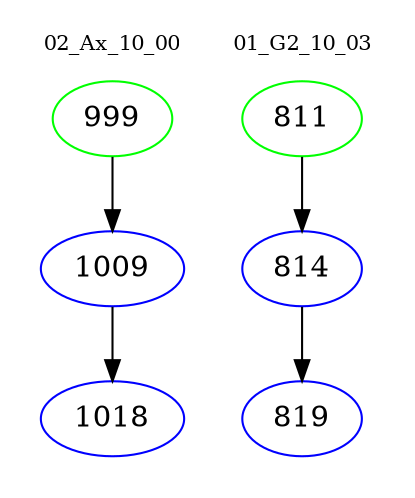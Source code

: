 digraph{
subgraph cluster_0 {
color = white
label = "02_Ax_10_00";
fontsize=10;
T0_999 [label="999", color="green"]
T0_999 -> T0_1009 [color="black"]
T0_1009 [label="1009", color="blue"]
T0_1009 -> T0_1018 [color="black"]
T0_1018 [label="1018", color="blue"]
}
subgraph cluster_1 {
color = white
label = "01_G2_10_03";
fontsize=10;
T1_811 [label="811", color="green"]
T1_811 -> T1_814 [color="black"]
T1_814 [label="814", color="blue"]
T1_814 -> T1_819 [color="black"]
T1_819 [label="819", color="blue"]
}
}
